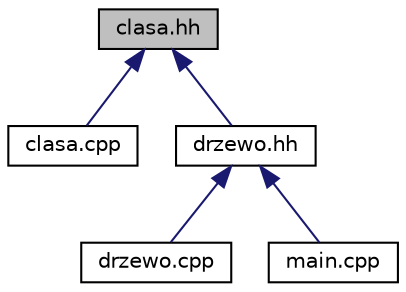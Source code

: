 digraph G
{
  edge [fontname="Helvetica",fontsize="10",labelfontname="Helvetica",labelfontsize="10"];
  node [fontname="Helvetica",fontsize="10",shape=record];
  Node1 [label="clasa.hh",height=0.2,width=0.4,color="black", fillcolor="grey75", style="filled" fontcolor="black"];
  Node1 -> Node2 [dir="back",color="midnightblue",fontsize="10",style="solid"];
  Node2 [label="clasa.cpp",height=0.2,width=0.4,color="black", fillcolor="white", style="filled",URL="$clasa_8cpp.html"];
  Node1 -> Node3 [dir="back",color="midnightblue",fontsize="10",style="solid"];
  Node3 [label="drzewo.hh",height=0.2,width=0.4,color="black", fillcolor="white", style="filled",URL="$drzewo_8hh.html"];
  Node3 -> Node4 [dir="back",color="midnightblue",fontsize="10",style="solid"];
  Node4 [label="drzewo.cpp",height=0.2,width=0.4,color="black", fillcolor="white", style="filled",URL="$drzewo_8cpp.html"];
  Node3 -> Node5 [dir="back",color="midnightblue",fontsize="10",style="solid"];
  Node5 [label="main.cpp",height=0.2,width=0.4,color="black", fillcolor="white", style="filled",URL="$main_8cpp.html"];
}
